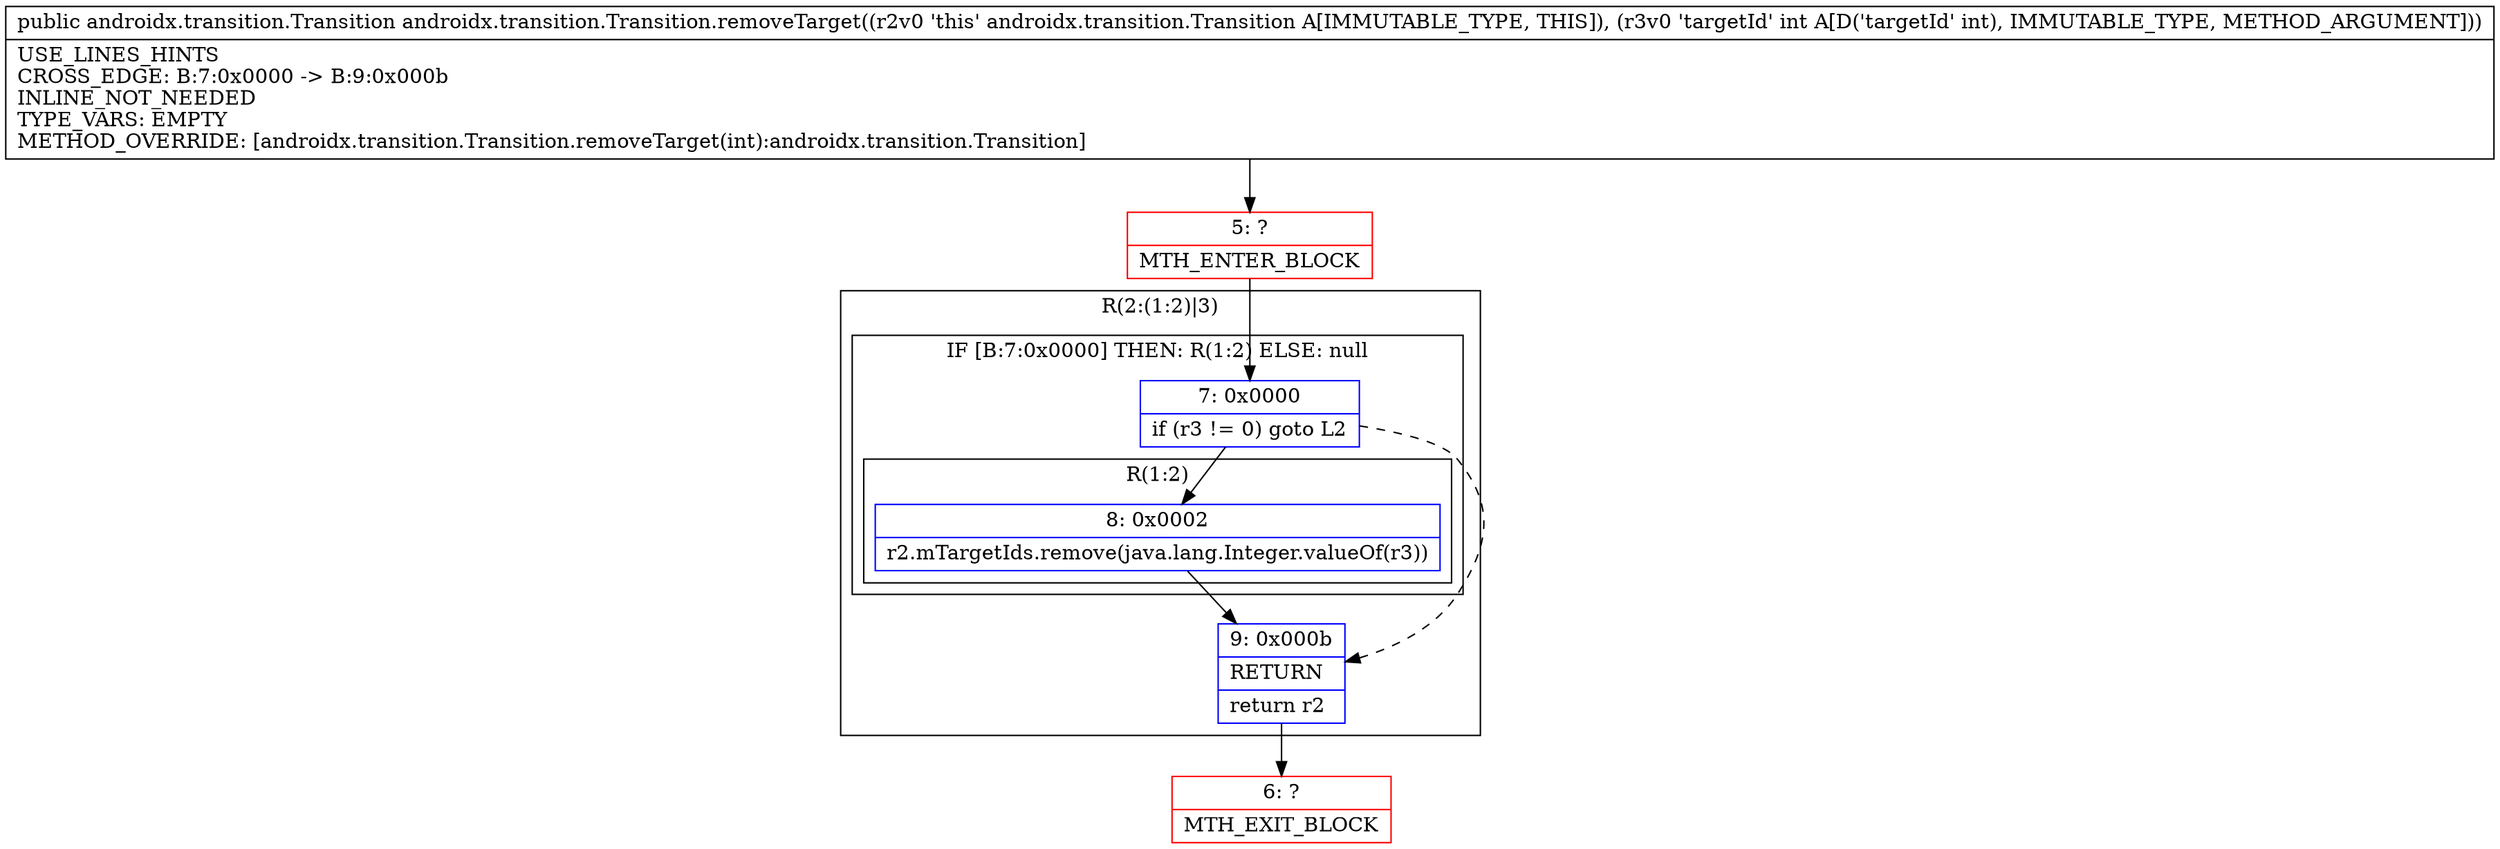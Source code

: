 digraph "CFG forandroidx.transition.Transition.removeTarget(I)Landroidx\/transition\/Transition;" {
subgraph cluster_Region_1591197773 {
label = "R(2:(1:2)|3)";
node [shape=record,color=blue];
subgraph cluster_IfRegion_1225052464 {
label = "IF [B:7:0x0000] THEN: R(1:2) ELSE: null";
node [shape=record,color=blue];
Node_7 [shape=record,label="{7\:\ 0x0000|if (r3 != 0) goto L2\l}"];
subgraph cluster_Region_1799435790 {
label = "R(1:2)";
node [shape=record,color=blue];
Node_8 [shape=record,label="{8\:\ 0x0002|r2.mTargetIds.remove(java.lang.Integer.valueOf(r3))\l}"];
}
}
Node_9 [shape=record,label="{9\:\ 0x000b|RETURN\l|return r2\l}"];
}
Node_5 [shape=record,color=red,label="{5\:\ ?|MTH_ENTER_BLOCK\l}"];
Node_6 [shape=record,color=red,label="{6\:\ ?|MTH_EXIT_BLOCK\l}"];
MethodNode[shape=record,label="{public androidx.transition.Transition androidx.transition.Transition.removeTarget((r2v0 'this' androidx.transition.Transition A[IMMUTABLE_TYPE, THIS]), (r3v0 'targetId' int A[D('targetId' int), IMMUTABLE_TYPE, METHOD_ARGUMENT]))  | USE_LINES_HINTS\lCROSS_EDGE: B:7:0x0000 \-\> B:9:0x000b\lINLINE_NOT_NEEDED\lTYPE_VARS: EMPTY\lMETHOD_OVERRIDE: [androidx.transition.Transition.removeTarget(int):androidx.transition.Transition]\l}"];
MethodNode -> Node_5;Node_7 -> Node_8;
Node_7 -> Node_9[style=dashed];
Node_8 -> Node_9;
Node_9 -> Node_6;
Node_5 -> Node_7;
}

